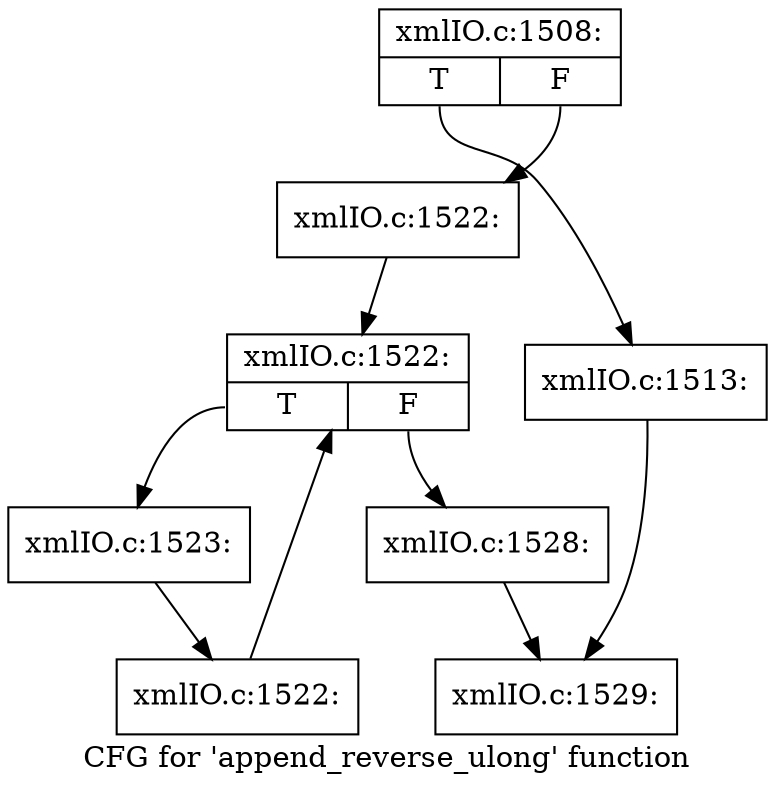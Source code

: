 digraph "CFG for 'append_reverse_ulong' function" {
	label="CFG for 'append_reverse_ulong' function";

	Node0x52f2790 [shape=record,label="{xmlIO.c:1508:|{<s0>T|<s1>F}}"];
	Node0x52f2790:s0 -> Node0x52f9240;
	Node0x52f2790:s1 -> Node0x52f9290;
	Node0x52f9240 [shape=record,label="{xmlIO.c:1513:}"];
	Node0x52f9240 -> Node0x52f2c30;
	Node0x52f9290 [shape=record,label="{xmlIO.c:1522:}"];
	Node0x52f9290 -> Node0x52f9730;
	Node0x52f9730 [shape=record,label="{xmlIO.c:1522:|{<s0>T|<s1>F}}"];
	Node0x52f9730:s0 -> Node0x52f9990;
	Node0x52f9730:s1 -> Node0x52f95d0;
	Node0x52f9990 [shape=record,label="{xmlIO.c:1523:}"];
	Node0x52f9990 -> Node0x52f9940;
	Node0x52f9940 [shape=record,label="{xmlIO.c:1522:}"];
	Node0x52f9940 -> Node0x52f9730;
	Node0x52f95d0 [shape=record,label="{xmlIO.c:1528:}"];
	Node0x52f95d0 -> Node0x52f2c30;
	Node0x52f2c30 [shape=record,label="{xmlIO.c:1529:}"];
}
